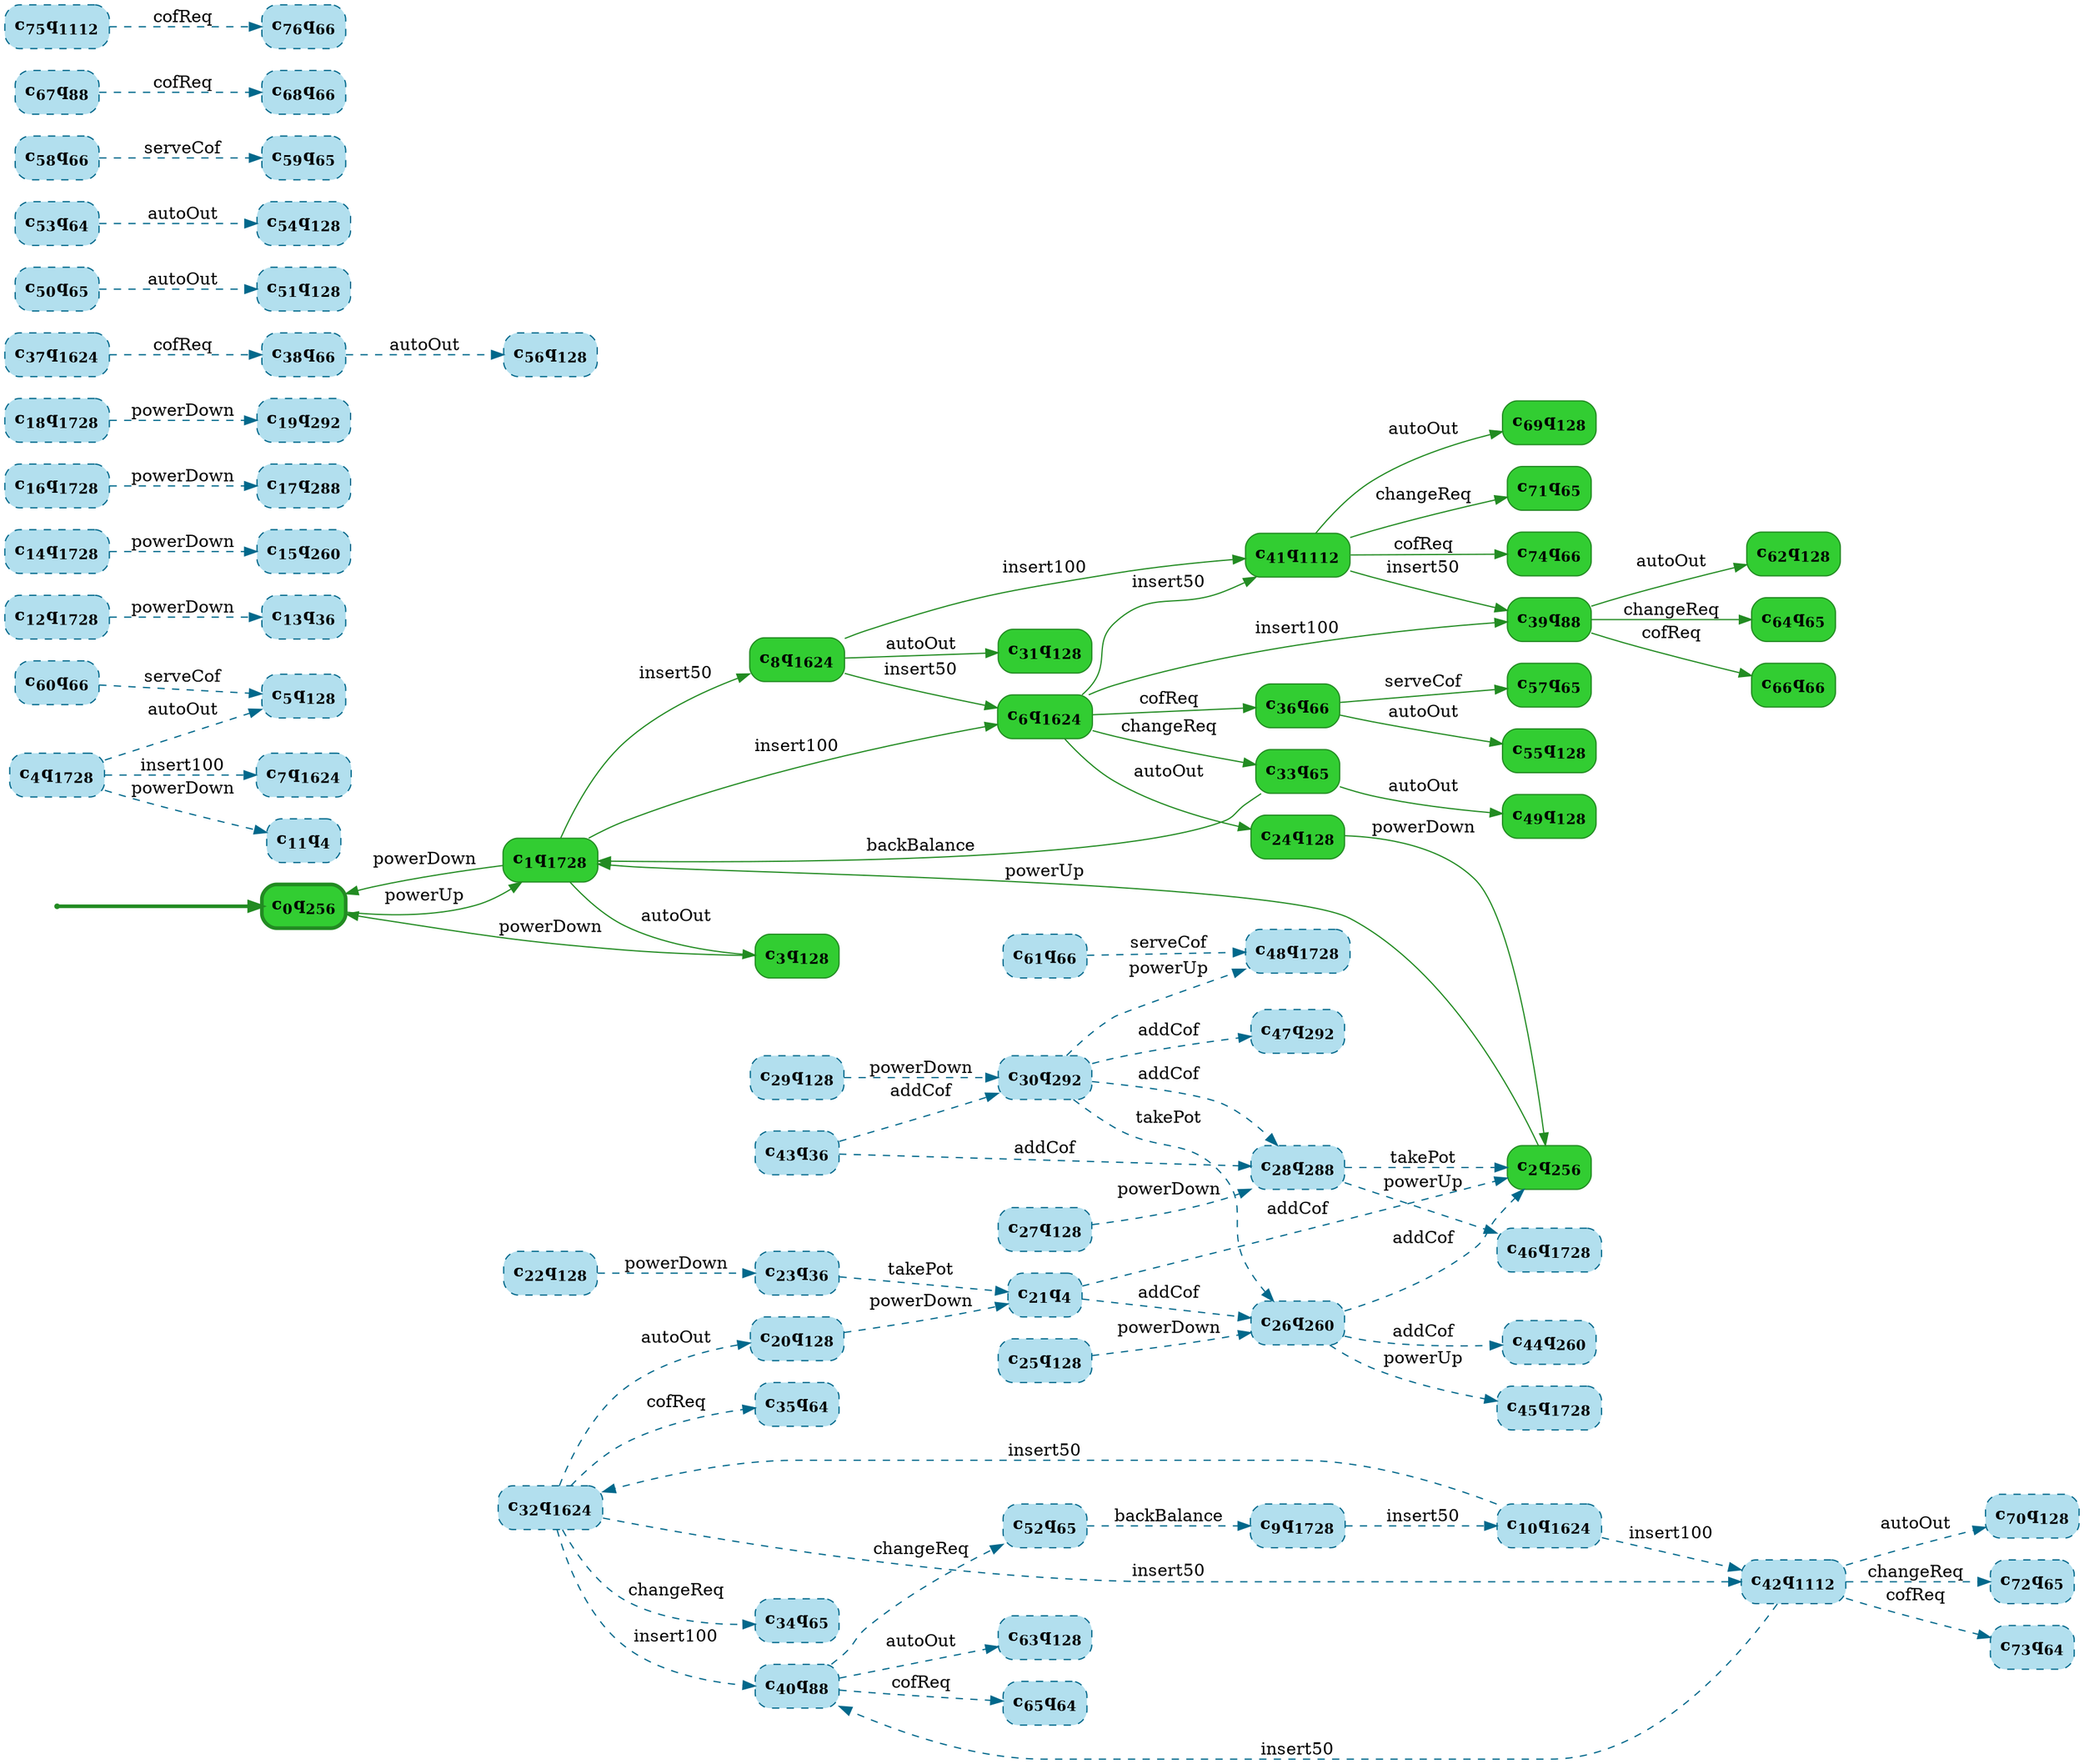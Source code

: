 digraph g {

	rankdir="LR"

	__invisible__[shape="point", color="forestgreen"]
	c0q256[label=<<b>c<sub>0</sub>q<sub>256</sub></b>>, shape="box", style="rounded, filled", fillcolor="limegreen", color="forestgreen", penwidth=3] // Initial
	c1q1728[label=<<b>c<sub>1</sub>q<sub>1728</sub></b>>, shape="box", style="rounded, filled", fillcolor="limegreen", color="forestgreen"]
	c3q128[label=<<b>c<sub>3</sub>q<sub>128</sub></b>>, shape="box", style="rounded, filled", fillcolor="limegreen", color="forestgreen"]
	c6q1624[label=<<b>c<sub>6</sub>q<sub>1624</sub></b>>, shape="box", style="rounded, filled", fillcolor="limegreen", color="forestgreen"]
	c24q128[label=<<b>c<sub>24</sub>q<sub>128</sub></b>>, shape="box", style="rounded, filled", fillcolor="limegreen", color="forestgreen"]
	c2q256[label=<<b>c<sub>2</sub>q<sub>256</sub></b>>, shape="box", style="rounded, filled", fillcolor="limegreen", color="forestgreen"]
	c33q65[label=<<b>c<sub>33</sub>q<sub>65</sub></b>>, shape="box", style="rounded, filled", fillcolor="limegreen", color="forestgreen"]
	c49q128[label=<<b>c<sub>49</sub>q<sub>128</sub></b>>, shape="box", style="rounded, filled", fillcolor="limegreen", color="forestgreen"]
	c36q66[label=<<b>c<sub>36</sub>q<sub>66</sub></b>>, shape="box", style="rounded, filled", fillcolor="limegreen", color="forestgreen"]
	c55q128[label=<<b>c<sub>55</sub>q<sub>128</sub></b>>, shape="box", style="rounded, filled", fillcolor="limegreen", color="forestgreen"]
	c57q65[label=<<b>c<sub>57</sub>q<sub>65</sub></b>>, shape="box", style="rounded, filled", fillcolor="limegreen", color="forestgreen"]
	c39q88[label=<<b>c<sub>39</sub>q<sub>88</sub></b>>, shape="box", style="rounded, filled", fillcolor="limegreen", color="forestgreen"]
	c62q128[label=<<b>c<sub>62</sub>q<sub>128</sub></b>>, shape="box", style="rounded, filled", fillcolor="limegreen", color="forestgreen"]
	c64q65[label=<<b>c<sub>64</sub>q<sub>65</sub></b>>, shape="box", style="rounded, filled", fillcolor="limegreen", color="forestgreen"]
	c66q66[label=<<b>c<sub>66</sub>q<sub>66</sub></b>>, shape="box", style="rounded, filled", fillcolor="limegreen", color="forestgreen"]
	c41q1112[label=<<b>c<sub>41</sub>q<sub>1112</sub></b>>, shape="box", style="rounded, filled", fillcolor="limegreen", color="forestgreen"]
	c69q128[label=<<b>c<sub>69</sub>q<sub>128</sub></b>>, shape="box", style="rounded, filled", fillcolor="limegreen", color="forestgreen"]
	c71q65[label=<<b>c<sub>71</sub>q<sub>65</sub></b>>, shape="box", style="rounded, filled", fillcolor="limegreen", color="forestgreen"]
	c74q66[label=<<b>c<sub>74</sub>q<sub>66</sub></b>>, shape="box", style="rounded, filled", fillcolor="limegreen", color="forestgreen"]
	c8q1624[label=<<b>c<sub>8</sub>q<sub>1624</sub></b>>, shape="box", style="rounded, filled", fillcolor="limegreen", color="forestgreen"]
	c31q128[label=<<b>c<sub>31</sub>q<sub>128</sub></b>>, shape="box", style="rounded, filled", fillcolor="limegreen", color="forestgreen"]
	c4q1728[label=<<b>c<sub>4</sub>q<sub>1728</sub></b>>, shape="box", style="rounded, filled, dashed", fillcolor="lightblue2", color="deepskyblue4"]
	c5q128[label=<<b>c<sub>5</sub>q<sub>128</sub></b>>, shape="box", style="rounded, filled, dashed", fillcolor="lightblue2", color="deepskyblue4"]
	c7q1624[label=<<b>c<sub>7</sub>q<sub>1624</sub></b>>, shape="box", style="rounded, filled, dashed", fillcolor="lightblue2", color="deepskyblue4"]
	c9q1728[label=<<b>c<sub>9</sub>q<sub>1728</sub></b>>, shape="box", style="rounded, filled, dashed", fillcolor="lightblue2", color="deepskyblue4"]
	c10q1624[label=<<b>c<sub>10</sub>q<sub>1624</sub></b>>, shape="box", style="rounded, filled, dashed", fillcolor="lightblue2", color="deepskyblue4"]
	c11q4[label=<<b>c<sub>11</sub>q<sub>4</sub></b>>, shape="box", style="rounded, filled, dashed", fillcolor="lightblue2", color="deepskyblue4"]
	c12q1728[label=<<b>c<sub>12</sub>q<sub>1728</sub></b>>, shape="box", style="rounded, filled, dashed", fillcolor="lightblue2", color="deepskyblue4"]
	c13q36[label=<<b>c<sub>13</sub>q<sub>36</sub></b>>, shape="box", style="rounded, filled, dashed", fillcolor="lightblue2", color="deepskyblue4"]
	c14q1728[label=<<b>c<sub>14</sub>q<sub>1728</sub></b>>, shape="box", style="rounded, filled, dashed", fillcolor="lightblue2", color="deepskyblue4"]
	c15q260[label=<<b>c<sub>15</sub>q<sub>260</sub></b>>, shape="box", style="rounded, filled, dashed", fillcolor="lightblue2", color="deepskyblue4"]
	c16q1728[label=<<b>c<sub>16</sub>q<sub>1728</sub></b>>, shape="box", style="rounded, filled, dashed", fillcolor="lightblue2", color="deepskyblue4"]
	c17q288[label=<<b>c<sub>17</sub>q<sub>288</sub></b>>, shape="box", style="rounded, filled, dashed", fillcolor="lightblue2", color="deepskyblue4"]
	c18q1728[label=<<b>c<sub>18</sub>q<sub>1728</sub></b>>, shape="box", style="rounded, filled, dashed", fillcolor="lightblue2", color="deepskyblue4"]
	c19q292[label=<<b>c<sub>19</sub>q<sub>292</sub></b>>, shape="box", style="rounded, filled, dashed", fillcolor="lightblue2", color="deepskyblue4"]
	c20q128[label=<<b>c<sub>20</sub>q<sub>128</sub></b>>, shape="box", style="rounded, filled, dashed", fillcolor="lightblue2", color="deepskyblue4"]
	c21q4[label=<<b>c<sub>21</sub>q<sub>4</sub></b>>, shape="box", style="rounded, filled, dashed", fillcolor="lightblue2", color="deepskyblue4"]
	c22q128[label=<<b>c<sub>22</sub>q<sub>128</sub></b>>, shape="box", style="rounded, filled, dashed", fillcolor="lightblue2", color="deepskyblue4"]
	c23q36[label=<<b>c<sub>23</sub>q<sub>36</sub></b>>, shape="box", style="rounded, filled, dashed", fillcolor="lightblue2", color="deepskyblue4"]
	c25q128[label=<<b>c<sub>25</sub>q<sub>128</sub></b>>, shape="box", style="rounded, filled, dashed", fillcolor="lightblue2", color="deepskyblue4"]
	c26q260[label=<<b>c<sub>26</sub>q<sub>260</sub></b>>, shape="box", style="rounded, filled, dashed", fillcolor="lightblue2", color="deepskyblue4"]
	c27q128[label=<<b>c<sub>27</sub>q<sub>128</sub></b>>, shape="box", style="rounded, filled, dashed", fillcolor="lightblue2", color="deepskyblue4"]
	c28q288[label=<<b>c<sub>28</sub>q<sub>288</sub></b>>, shape="box", style="rounded, filled, dashed", fillcolor="lightblue2", color="deepskyblue4"]
	c29q128[label=<<b>c<sub>29</sub>q<sub>128</sub></b>>, shape="box", style="rounded, filled, dashed", fillcolor="lightblue2", color="deepskyblue4"]
	c30q292[label=<<b>c<sub>30</sub>q<sub>292</sub></b>>, shape="box", style="rounded, filled, dashed", fillcolor="lightblue2", color="deepskyblue4"]
	c32q1624[label=<<b>c<sub>32</sub>q<sub>1624</sub></b>>, shape="box", style="rounded, filled, dashed", fillcolor="lightblue2", color="deepskyblue4"]
	c34q65[label=<<b>c<sub>34</sub>q<sub>65</sub></b>>, shape="box", style="rounded, filled, dashed", fillcolor="lightblue2", color="deepskyblue4"]
	c35q64[label=<<b>c<sub>35</sub>q<sub>64</sub></b>>, shape="box", style="rounded, filled, dashed", fillcolor="lightblue2", color="deepskyblue4"]
	c37q1624[label=<<b>c<sub>37</sub>q<sub>1624</sub></b>>, shape="box", style="rounded, filled, dashed", fillcolor="lightblue2", color="deepskyblue4"]
	c38q66[label=<<b>c<sub>38</sub>q<sub>66</sub></b>>, shape="box", style="rounded, filled, dashed", fillcolor="lightblue2", color="deepskyblue4"]
	c40q88[label=<<b>c<sub>40</sub>q<sub>88</sub></b>>, shape="box", style="rounded, filled, dashed", fillcolor="lightblue2", color="deepskyblue4"]
	c42q1112[label=<<b>c<sub>42</sub>q<sub>1112</sub></b>>, shape="box", style="rounded, filled, dashed", fillcolor="lightblue2", color="deepskyblue4"]
	c43q36[label=<<b>c<sub>43</sub>q<sub>36</sub></b>>, shape="box", style="rounded, filled, dashed", fillcolor="lightblue2", color="deepskyblue4"]
	c44q260[label=<<b>c<sub>44</sub>q<sub>260</sub></b>>, shape="box", style="rounded, filled, dashed", fillcolor="lightblue2", color="deepskyblue4"]
	c45q1728[label=<<b>c<sub>45</sub>q<sub>1728</sub></b>>, shape="box", style="rounded, filled, dashed", fillcolor="lightblue2", color="deepskyblue4"]
	c46q1728[label=<<b>c<sub>46</sub>q<sub>1728</sub></b>>, shape="box", style="rounded, filled, dashed", fillcolor="lightblue2", color="deepskyblue4"]
	c47q292[label=<<b>c<sub>47</sub>q<sub>292</sub></b>>, shape="box", style="rounded, filled, dashed", fillcolor="lightblue2", color="deepskyblue4"]
	c48q1728[label=<<b>c<sub>48</sub>q<sub>1728</sub></b>>, shape="box", style="rounded, filled, dashed", fillcolor="lightblue2", color="deepskyblue4"]
	c50q65[label=<<b>c<sub>50</sub>q<sub>65</sub></b>>, shape="box", style="rounded, filled, dashed", fillcolor="lightblue2", color="deepskyblue4"]
	c51q128[label=<<b>c<sub>51</sub>q<sub>128</sub></b>>, shape="box", style="rounded, filled, dashed", fillcolor="lightblue2", color="deepskyblue4"]
	c52q65[label=<<b>c<sub>52</sub>q<sub>65</sub></b>>, shape="box", style="rounded, filled, dashed", fillcolor="lightblue2", color="deepskyblue4"]
	c53q64[label=<<b>c<sub>53</sub>q<sub>64</sub></b>>, shape="box", style="rounded, filled, dashed", fillcolor="lightblue2", color="deepskyblue4"]
	c54q128[label=<<b>c<sub>54</sub>q<sub>128</sub></b>>, shape="box", style="rounded, filled, dashed", fillcolor="lightblue2", color="deepskyblue4"]
	c56q128[label=<<b>c<sub>56</sub>q<sub>128</sub></b>>, shape="box", style="rounded, filled, dashed", fillcolor="lightblue2", color="deepskyblue4"]
	c58q66[label=<<b>c<sub>58</sub>q<sub>66</sub></b>>, shape="box", style="rounded, filled, dashed", fillcolor="lightblue2", color="deepskyblue4"]
	c59q65[label=<<b>c<sub>59</sub>q<sub>65</sub></b>>, shape="box", style="rounded, filled, dashed", fillcolor="lightblue2", color="deepskyblue4"]
	c60q66[label=<<b>c<sub>60</sub>q<sub>66</sub></b>>, shape="box", style="rounded, filled, dashed", fillcolor="lightblue2", color="deepskyblue4"]
	c61q66[label=<<b>c<sub>61</sub>q<sub>66</sub></b>>, shape="box", style="rounded, filled, dashed", fillcolor="lightblue2", color="deepskyblue4"]
	c63q128[label=<<b>c<sub>63</sub>q<sub>128</sub></b>>, shape="box", style="rounded, filled, dashed", fillcolor="lightblue2", color="deepskyblue4"]
	c65q64[label=<<b>c<sub>65</sub>q<sub>64</sub></b>>, shape="box", style="rounded, filled, dashed", fillcolor="lightblue2", color="deepskyblue4"]
	c67q88[label=<<b>c<sub>67</sub>q<sub>88</sub></b>>, shape="box", style="rounded, filled, dashed", fillcolor="lightblue2", color="deepskyblue4"]
	c68q66[label=<<b>c<sub>68</sub>q<sub>66</sub></b>>, shape="box", style="rounded, filled, dashed", fillcolor="lightblue2", color="deepskyblue4"]
	c70q128[label=<<b>c<sub>70</sub>q<sub>128</sub></b>>, shape="box", style="rounded, filled, dashed", fillcolor="lightblue2", color="deepskyblue4"]
	c72q65[label=<<b>c<sub>72</sub>q<sub>65</sub></b>>, shape="box", style="rounded, filled, dashed", fillcolor="lightblue2", color="deepskyblue4"]
	c73q64[label=<<b>c<sub>73</sub>q<sub>64</sub></b>>, shape="box", style="rounded, filled, dashed", fillcolor="lightblue2", color="deepskyblue4"]
	c75q1112[label=<<b>c<sub>75</sub>q<sub>1112</sub></b>>, shape="box", style="rounded, filled, dashed", fillcolor="lightblue2", color="deepskyblue4"]
	c76q66[label=<<b>c<sub>76</sub>q<sub>66</sub></b>>, shape="box", style="rounded, filled, dashed", fillcolor="lightblue2", color="deepskyblue4"]

	__invisible__ -> c0q256[penwidth=3, color="forestgreen"]
	c0q256 -> c1q1728[label=<powerUp>, color="forestgreen"]
	c1q1728 -> c3q128[label=<autoOut>, color="forestgreen"]
	c3q128 -> c0q256[label=<powerDown>, color="forestgreen"]
	c1q1728 -> c6q1624[label=<insert100>, color="forestgreen"]
	c6q1624 -> c24q128[label=<autoOut>, color="forestgreen"]
	c24q128 -> c2q256[label=<powerDown>, color="forestgreen"]
	c2q256 -> c1q1728[label=<powerUp>, color="forestgreen"]
	c6q1624 -> c33q65[label=<changeReq>, color="forestgreen"]
	c33q65 -> c49q128[label=<autoOut>, color="forestgreen"]
	c33q65 -> c1q1728[label=<backBalance>, color="forestgreen"]
	c6q1624 -> c36q66[label=<cofReq>, color="forestgreen"]
	c36q66 -> c55q128[label=<autoOut>, color="forestgreen"]
	c36q66 -> c57q65[label=<serveCof>, color="forestgreen"]
	c6q1624 -> c39q88[label=<insert100>, color="forestgreen"]
	c39q88 -> c62q128[label=<autoOut>, color="forestgreen"]
	c39q88 -> c64q65[label=<changeReq>, color="forestgreen"]
	c39q88 -> c66q66[label=<cofReq>, color="forestgreen"]
	c6q1624 -> c41q1112[label=<insert50>, color="forestgreen"]
	c41q1112 -> c69q128[label=<autoOut>, color="forestgreen"]
	c41q1112 -> c71q65[label=<changeReq>, color="forestgreen"]
	c41q1112 -> c74q66[label=<cofReq>, color="forestgreen"]
	c41q1112 -> c39q88[label=<insert50>, color="forestgreen"]
	c1q1728 -> c8q1624[label=<insert50>, color="forestgreen"]
	c8q1624 -> c31q128[label=<autoOut>, color="forestgreen"]
	c8q1624 -> c41q1112[label=<insert100>, color="forestgreen"]
	c8q1624 -> c6q1624[label=<insert50>, color="forestgreen"]
	c1q1728 -> c0q256[label=<powerDown>, color="forestgreen"]
	c4q1728 -> c5q128[label=<autoOut>, color="deepskyblue4", style="dashed"]
	c4q1728 -> c7q1624[label=<insert100>, color="deepskyblue4", style="dashed"]
	c9q1728 -> c10q1624[label=<insert50>, color="deepskyblue4", style="dashed"]
	c4q1728 -> c11q4[label=<powerDown>, color="deepskyblue4", style="dashed"]
	c12q1728 -> c13q36[label=<powerDown>, color="deepskyblue4", style="dashed"]
	c14q1728 -> c15q260[label=<powerDown>, color="deepskyblue4", style="dashed"]
	c16q1728 -> c17q288[label=<powerDown>, color="deepskyblue4", style="dashed"]
	c18q1728 -> c19q292[label=<powerDown>, color="deepskyblue4", style="dashed"]
	c20q128 -> c21q4[label=<powerDown>, color="deepskyblue4", style="dashed"]
	c22q128 -> c23q36[label=<powerDown>, color="deepskyblue4", style="dashed"]
	c25q128 -> c26q260[label=<powerDown>, color="deepskyblue4", style="dashed"]
	c27q128 -> c28q288[label=<powerDown>, color="deepskyblue4", style="dashed"]
	c29q128 -> c30q292[label=<powerDown>, color="deepskyblue4", style="dashed"]
	c32q1624 -> c20q128[label=<autoOut>, color="deepskyblue4", style="dashed"]
	c32q1624 -> c34q65[label=<changeReq>, color="deepskyblue4", style="dashed"]
	c32q1624 -> c35q64[label=<cofReq>, color="deepskyblue4", style="dashed"]
	c37q1624 -> c38q66[label=<cofReq>, color="deepskyblue4", style="dashed"]
	c32q1624 -> c40q88[label=<insert100>, color="deepskyblue4", style="dashed"]
	c10q1624 -> c42q1112[label=<insert100>, color="deepskyblue4", style="dashed"]
	c10q1624 -> c32q1624[label=<insert50>, color="deepskyblue4", style="dashed"]
	c32q1624 -> c42q1112[label=<insert50>, color="deepskyblue4", style="dashed"]
	c21q4 -> c2q256[label=<addCof>, color="deepskyblue4", style="dashed"]
	c21q4 -> c26q260[label=<addCof>, color="deepskyblue4", style="dashed"]
	c43q36 -> c28q288[label=<addCof>, color="deepskyblue4", style="dashed"]
	c43q36 -> c30q292[label=<addCof>, color="deepskyblue4", style="dashed"]
	c23q36 -> c21q4[label=<takePot>, color="deepskyblue4", style="dashed"]
	c26q260 -> c44q260[label=<addCof>, color="deepskyblue4", style="dashed"]
	c26q260 -> c2q256[label=<addCof>, color="deepskyblue4", style="dashed"]
	c26q260 -> c45q1728[label=<powerUp>, color="deepskyblue4", style="dashed"]
	c28q288 -> c46q1728[label=<powerUp>, color="deepskyblue4", style="dashed"]
	c28q288 -> c2q256[label=<takePot>, color="deepskyblue4", style="dashed"]
	c30q292 -> c47q292[label=<addCof>, color="deepskyblue4", style="dashed"]
	c30q292 -> c28q288[label=<addCof>, color="deepskyblue4", style="dashed"]
	c30q292 -> c48q1728[label=<powerUp>, color="deepskyblue4", style="dashed"]
	c30q292 -> c26q260[label=<takePot>, color="deepskyblue4", style="dashed"]
	c50q65 -> c51q128[label=<autoOut>, color="deepskyblue4", style="dashed"]
	c52q65 -> c9q1728[label=<backBalance>, color="deepskyblue4", style="dashed"]
	c53q64 -> c54q128[label=<autoOut>, color="deepskyblue4", style="dashed"]
	c38q66 -> c56q128[label=<autoOut>, color="deepskyblue4", style="dashed"]
	c58q66 -> c59q65[label=<serveCof>, color="deepskyblue4", style="dashed"]
	c60q66 -> c5q128[label=<serveCof>, color="deepskyblue4", style="dashed"]
	c61q66 -> c48q1728[label=<serveCof>, color="deepskyblue4", style="dashed"]
	c40q88 -> c63q128[label=<autoOut>, color="deepskyblue4", style="dashed"]
	c40q88 -> c52q65[label=<changeReq>, color="deepskyblue4", style="dashed"]
	c40q88 -> c65q64[label=<cofReq>, color="deepskyblue4", style="dashed"]
	c67q88 -> c68q66[label=<cofReq>, color="deepskyblue4", style="dashed"]
	c42q1112 -> c70q128[label=<autoOut>, color="deepskyblue4", style="dashed"]
	c42q1112 -> c72q65[label=<changeReq>, color="deepskyblue4", style="dashed"]
	c42q1112 -> c73q64[label=<cofReq>, color="deepskyblue4", style="dashed"]
	c75q1112 -> c76q66[label=<cofReq>, color="deepskyblue4", style="dashed"]
	c42q1112 -> c40q88[label=<insert50>, color="deepskyblue4", style="dashed"]

}
